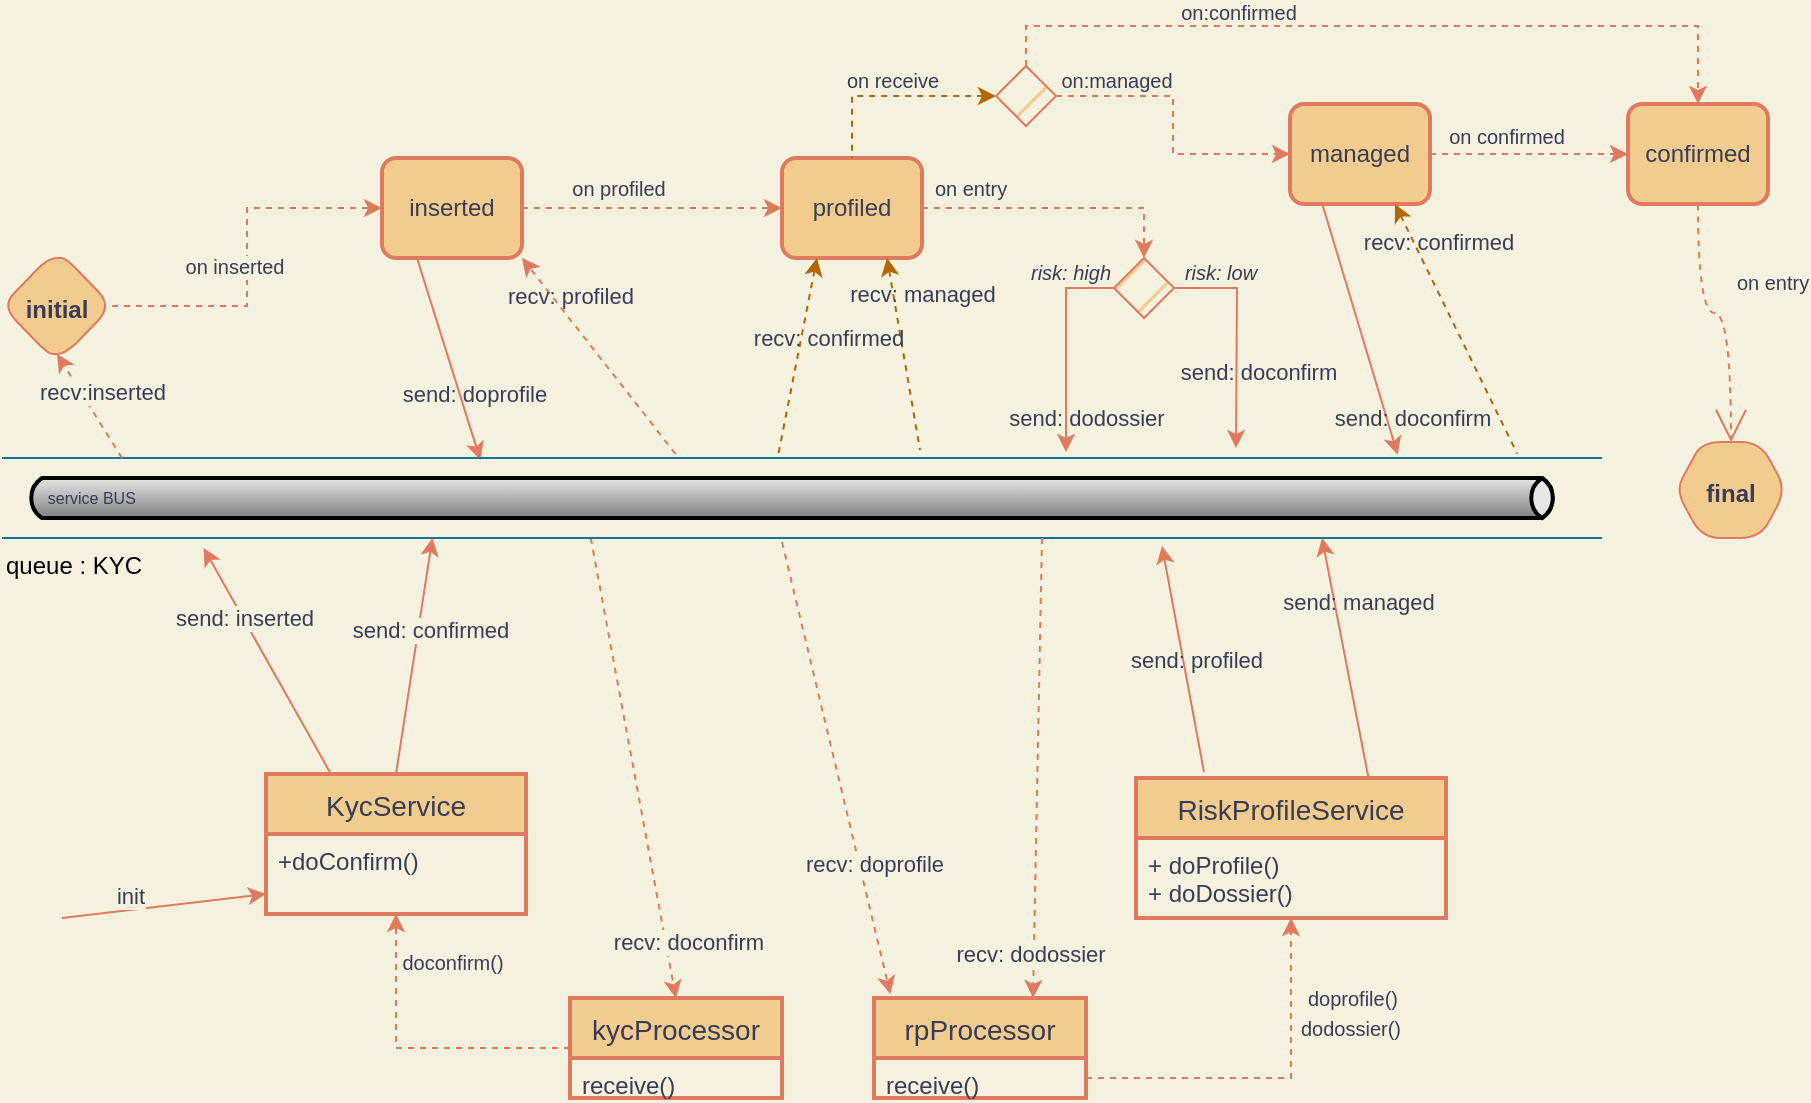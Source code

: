 <mxfile version="20.3.0" type="device"><diagram id="78V2M6TKJt7FCpA5NwxH" name="Pagina-1"><mxGraphModel dx="958" dy="721" grid="0" gridSize="10" guides="1" tooltips="1" connect="1" arrows="1" fold="1" page="1" pageScale="1" pageWidth="827" pageHeight="1169" background="#F4F1DE" math="0" shadow="0"><root><mxCell id="0"/><mxCell id="1" parent="0"/><mxCell id="QeCpXctvnLFa_mf39X-s-19" style="edgeStyle=orthogonalEdgeStyle;rounded=0;orthogonalLoop=1;jettySize=auto;html=1;entryX=0;entryY=0.5;entryDx=0;entryDy=0;dashed=1;strokeColor=#E07A5F;labelBackgroundColor=#F4F1DE;fontColor=#393C56;" edge="1" parent="1" source="QeCpXctvnLFa_mf39X-s-72" target="QeCpXctvnLFa_mf39X-s-2"><mxGeometry relative="1" as="geometry"><mxPoint x="104" y="158" as="sourcePoint"/></mxGeometry></mxCell><mxCell id="QeCpXctvnLFa_mf39X-s-24" value="on inserted" style="edgeLabel;html=1;align=center;verticalAlign=middle;resizable=0;points=[];rounded=0;labelBackgroundColor=#F4F1DE;fontColor=#393C56;fontSize=10;" vertex="1" connectable="0" parent="QeCpXctvnLFa_mf39X-s-19"><mxGeometry x="0.22" y="4" relative="1" as="geometry"><mxPoint x="-3" y="24" as="offset"/></mxGeometry></mxCell><mxCell id="QeCpXctvnLFa_mf39X-s-20" style="edgeStyle=orthogonalEdgeStyle;rounded=0;orthogonalLoop=1;jettySize=auto;html=1;exitX=1;exitY=0.5;exitDx=0;exitDy=0;entryX=0;entryY=0.5;entryDx=0;entryDy=0;dashed=1;strokeColor=#E07A5F;labelBackgroundColor=#F4F1DE;fontColor=#393C56;" edge="1" parent="1" source="QeCpXctvnLFa_mf39X-s-2" target="QeCpXctvnLFa_mf39X-s-3"><mxGeometry relative="1" as="geometry"/></mxCell><mxCell id="QeCpXctvnLFa_mf39X-s-76" value="on profiled" style="edgeLabel;html=1;align=center;verticalAlign=middle;resizable=0;points=[];fontSize=10;fontColor=#393C56;labelBackgroundColor=none;" vertex="1" connectable="0" parent="QeCpXctvnLFa_mf39X-s-20"><mxGeometry x="-0.246" y="1" relative="1" as="geometry"><mxPoint x="-1" y="-9" as="offset"/></mxGeometry></mxCell><mxCell id="QeCpXctvnLFa_mf39X-s-25" style="rounded=0;orthogonalLoop=1;jettySize=auto;html=1;exitX=0.25;exitY=1;exitDx=0;exitDy=0;entryX=0.299;entryY=0.025;entryDx=0;entryDy=0;entryPerimeter=0;strokeColor=#E07A5F;labelBackgroundColor=#F4F1DE;fontColor=#393C56;" edge="1" parent="1" source="QeCpXctvnLFa_mf39X-s-2" target="QeCpXctvnLFa_mf39X-s-7"><mxGeometry relative="1" as="geometry"/></mxCell><mxCell id="QeCpXctvnLFa_mf39X-s-26" value="send: doprofile" style="edgeLabel;html=1;align=center;verticalAlign=middle;resizable=0;points=[];rounded=0;labelBackgroundColor=none;fontColor=#393C56;" vertex="1" connectable="0" parent="QeCpXctvnLFa_mf39X-s-25"><mxGeometry x="0.282" y="-1" relative="1" as="geometry"><mxPoint x="9" y="3" as="offset"/></mxGeometry></mxCell><mxCell id="QeCpXctvnLFa_mf39X-s-2" value="inserted" style="rounded=1;whiteSpace=wrap;html=1;absoluteArcSize=1;arcSize=14;strokeWidth=2;fillColor=#F2CC8F;strokeColor=#E07A5F;fontColor=#393C56;" vertex="1" parent="1"><mxGeometry x="204" y="133" width="70" height="50" as="geometry"/></mxCell><mxCell id="QeCpXctvnLFa_mf39X-s-38" style="edgeStyle=orthogonalEdgeStyle;rounded=0;orthogonalLoop=1;jettySize=auto;html=1;exitX=1;exitY=0.5;exitDx=0;exitDy=0;entryX=0.5;entryY=0;entryDx=0;entryDy=0;dashed=1;strokeColor=#E07A5F;labelBackgroundColor=#F4F1DE;fontColor=#393C56;" edge="1" parent="1" source="QeCpXctvnLFa_mf39X-s-3" target="QeCpXctvnLFa_mf39X-s-37"><mxGeometry relative="1" as="geometry"/></mxCell><mxCell id="QeCpXctvnLFa_mf39X-s-39" value="on entry" style="edgeLabel;html=1;align=center;verticalAlign=middle;resizable=0;points=[];rounded=0;labelBackgroundColor=#F4F1DE;fontColor=#393C56;fontSize=10;" vertex="1" connectable="0" parent="QeCpXctvnLFa_mf39X-s-38"><mxGeometry x="-0.4" y="2" relative="1" as="geometry"><mxPoint x="-17" y="-8" as="offset"/></mxGeometry></mxCell><mxCell id="QeCpXctvnLFa_mf39X-s-3" value="profiled" style="rounded=1;whiteSpace=wrap;html=1;absoluteArcSize=1;arcSize=14;strokeWidth=2;fillColor=#F2CC8F;strokeColor=#E07A5F;fontColor=#393C56;sketch=0;" vertex="1" parent="1"><mxGeometry x="404" y="133" width="70" height="50" as="geometry"/></mxCell><mxCell id="QeCpXctvnLFa_mf39X-s-65" style="edgeStyle=orthogonalEdgeStyle;rounded=0;orthogonalLoop=1;jettySize=auto;html=1;exitX=1;exitY=0.5;exitDx=0;exitDy=0;entryX=0;entryY=0.5;entryDx=0;entryDy=0;dashed=1;strokeColor=#E07A5F;labelBackgroundColor=#F4F1DE;fontColor=#393C56;" edge="1" parent="1" source="QeCpXctvnLFa_mf39X-s-5" target="QeCpXctvnLFa_mf39X-s-6"><mxGeometry relative="1" as="geometry"/></mxCell><mxCell id="QeCpXctvnLFa_mf39X-s-66" value="on confirmed" style="edgeLabel;html=1;align=center;verticalAlign=middle;resizable=0;points=[];rounded=0;labelBackgroundColor=#F4F1DE;fontColor=#393C56;fontSize=10;" vertex="1" connectable="0" parent="QeCpXctvnLFa_mf39X-s-65"><mxGeometry x="-0.275" y="-2" relative="1" as="geometry"><mxPoint x="2" y="-11" as="offset"/></mxGeometry></mxCell><mxCell id="QeCpXctvnLFa_mf39X-s-77" style="rounded=0;orthogonalLoop=1;jettySize=auto;html=1;dashed=1;strokeColor=#b46504;fontSize=10;fontColor=#393C56;endArrow=none;fillColor=#fad7ac;endFill=0;startArrow=classic;startFill=1;exitX=0.75;exitY=1;exitDx=0;exitDy=0;" edge="1" parent="1" source="QeCpXctvnLFa_mf39X-s-3"><mxGeometry relative="1" as="geometry"><mxPoint x="473" y="279" as="targetPoint"/><mxPoint x="473" y="216" as="sourcePoint"/></mxGeometry></mxCell><mxCell id="QeCpXctvnLFa_mf39X-s-78" value="recv: managed" style="edgeLabel;html=1;align=center;verticalAlign=middle;resizable=0;points=[];fontSize=11;fontColor=#393C56;labelBackgroundColor=none;" vertex="1" connectable="0" parent="QeCpXctvnLFa_mf39X-s-77"><mxGeometry x="0.382" y="-10" relative="1" as="geometry"><mxPoint x="16" y="-50" as="offset"/></mxGeometry></mxCell><mxCell id="QeCpXctvnLFa_mf39X-s-5" value="managed" style="rounded=1;whiteSpace=wrap;html=1;absoluteArcSize=1;arcSize=14;strokeWidth=2;fillColor=#F2CC8F;strokeColor=#E07A5F;fontColor=#393C56;" vertex="1" parent="1"><mxGeometry x="658" y="106" width="70" height="50" as="geometry"/></mxCell><mxCell id="QeCpXctvnLFa_mf39X-s-48" style="edgeStyle=orthogonalEdgeStyle;rounded=0;orthogonalLoop=1;jettySize=auto;html=1;exitX=1;exitY=0.5;exitDx=0;exitDy=0;strokeColor=#E07A5F;labelBackgroundColor=#F4F1DE;fontColor=#393C56;" edge="1" parent="1" source="QeCpXctvnLFa_mf39X-s-37"><mxGeometry relative="1" as="geometry"><mxPoint x="631" y="278" as="targetPoint"/></mxGeometry></mxCell><mxCell id="QeCpXctvnLFa_mf39X-s-49" value="send: doconfirm" style="edgeLabel;html=1;align=center;verticalAlign=middle;resizable=0;points=[];rounded=0;labelBackgroundColor=none;fontColor=#393C56;" vertex="1" connectable="0" parent="QeCpXctvnLFa_mf39X-s-48"><mxGeometry x="0.207" y="-2" relative="1" as="geometry"><mxPoint x="12" y="6" as="offset"/></mxGeometry></mxCell><mxCell id="QeCpXctvnLFa_mf39X-s-89" value="risk: low" style="edgeLabel;html=1;align=center;verticalAlign=middle;resizable=0;points=[];fontSize=10;fontColor=#393C56;labelBackgroundColor=none;fontStyle=2" vertex="1" connectable="0" parent="QeCpXctvnLFa_mf39X-s-48"><mxGeometry x="-0.519" relative="1" as="geometry"><mxPoint x="-4" y="-8" as="offset"/></mxGeometry></mxCell><mxCell id="QeCpXctvnLFa_mf39X-s-74" style="edgeStyle=orthogonalEdgeStyle;curved=1;rounded=0;orthogonalLoop=1;jettySize=auto;html=1;exitX=0.5;exitY=1;exitDx=0;exitDy=0;entryX=0.5;entryY=0;entryDx=0;entryDy=0;strokeColor=#E07A5F;fontSize=12;fontColor=#393C56;endArrow=open;startSize=14;endSize=14;fillColor=#F2CC8F;dashed=1;" edge="1" parent="1" source="QeCpXctvnLFa_mf39X-s-6" target="QeCpXctvnLFa_mf39X-s-73"><mxGeometry relative="1" as="geometry"/></mxCell><mxCell id="QeCpXctvnLFa_mf39X-s-75" value="on entry" style="edgeLabel;html=1;align=center;verticalAlign=middle;resizable=0;points=[];fontSize=10;fontColor=#393C56;labelBackgroundColor=none;" vertex="1" connectable="0" parent="QeCpXctvnLFa_mf39X-s-74"><mxGeometry x="-0.338" y="-3" relative="1" as="geometry"><mxPoint x="40" y="-6" as="offset"/></mxGeometry></mxCell><mxCell id="QeCpXctvnLFa_mf39X-s-6" value="confirmed" style="rounded=1;whiteSpace=wrap;html=1;absoluteArcSize=1;arcSize=14;strokeWidth=2;fillColor=#F2CC8F;strokeColor=#E07A5F;fontColor=#393C56;" vertex="1" parent="1"><mxGeometry x="827" y="106" width="70" height="50" as="geometry"/></mxCell><mxCell id="QeCpXctvnLFa_mf39X-s-27" style="edgeStyle=none;rounded=0;orthogonalLoop=1;jettySize=auto;html=1;exitX=0.511;exitY=1.1;exitDx=0;exitDy=0;exitPerimeter=0;entryX=0.5;entryY=0;entryDx=0;entryDy=0;dashed=1;strokeColor=#E07A5F;labelBackgroundColor=#F4F1DE;fontColor=#393C56;" edge="1" parent="1"><mxGeometry relative="1" as="geometry"><mxPoint x="404.0" y="325" as="sourcePoint"/><mxPoint x="458.2" y="551" as="targetPoint"/></mxGeometry></mxCell><mxCell id="QeCpXctvnLFa_mf39X-s-28" value="recv: doprofile" style="edgeLabel;html=1;align=center;verticalAlign=middle;resizable=0;points=[];rounded=0;labelBackgroundColor=#F4F1DE;fontColor=#393C56;" vertex="1" connectable="0" parent="QeCpXctvnLFa_mf39X-s-27"><mxGeometry x="-0.263" y="2" relative="1" as="geometry"><mxPoint x="24" y="78" as="offset"/></mxGeometry></mxCell><mxCell id="QeCpXctvnLFa_mf39X-s-35" style="edgeStyle=none;rounded=0;orthogonalLoop=1;jettySize=auto;html=1;exitX=0.421;exitY=-0.05;exitDx=0;exitDy=0;exitPerimeter=0;entryX=1;entryY=1;entryDx=0;entryDy=0;dashed=1;strokeColor=#E07A5F;labelBackgroundColor=#F4F1DE;fontColor=#393C56;" edge="1" parent="1" source="QeCpXctvnLFa_mf39X-s-7" target="QeCpXctvnLFa_mf39X-s-2"><mxGeometry relative="1" as="geometry"/></mxCell><mxCell id="QeCpXctvnLFa_mf39X-s-36" value="recv: profiled" style="edgeLabel;html=1;align=center;verticalAlign=middle;resizable=0;points=[];rounded=0;labelBackgroundColor=none;fontColor=#393C56;" vertex="1" connectable="0" parent="QeCpXctvnLFa_mf39X-s-35"><mxGeometry x="-0.515" y="-1" relative="1" as="geometry"><mxPoint x="-35" y="-55" as="offset"/></mxGeometry></mxCell><mxCell id="QeCpXctvnLFa_mf39X-s-53" style="rounded=0;orthogonalLoop=1;jettySize=auto;html=1;exitX=0.368;exitY=1;exitDx=0;exitDy=0;exitPerimeter=0;entryX=0.5;entryY=0;entryDx=0;entryDy=0;dashed=1;strokeColor=#E07A5F;labelBackgroundColor=#F4F1DE;fontColor=#393C56;" edge="1" parent="1" source="QeCpXctvnLFa_mf39X-s-7" target="QeCpXctvnLFa_mf39X-s-50"><mxGeometry relative="1" as="geometry"/></mxCell><mxCell id="QeCpXctvnLFa_mf39X-s-54" value="recv: doconfirm" style="edgeLabel;html=1;align=center;verticalAlign=middle;resizable=0;points=[];rounded=0;labelBackgroundColor=#F4F1DE;fontColor=#393C56;" vertex="1" connectable="0" parent="QeCpXctvnLFa_mf39X-s-53"><mxGeometry x="0.259" y="1" relative="1" as="geometry"><mxPoint x="21" y="57" as="offset"/></mxGeometry></mxCell><mxCell id="QeCpXctvnLFa_mf39X-s-7" value="queue : KYC" style="verticalLabelPosition=bottom;verticalAlign=top;html=1;shape=mxgraph.flowchart.parallel_mode;pointerEvents=1;align=left;fillColor=#b1ddf0;strokeColor=#10739e;fillStyle=hatch;rounded=0;" vertex="1" parent="1"><mxGeometry x="14" y="283" width="800" height="40" as="geometry"/></mxCell><mxCell id="QeCpXctvnLFa_mf39X-s-55" style="edgeStyle=none;rounded=0;orthogonalLoop=1;jettySize=auto;html=1;exitX=0.5;exitY=0;exitDx=0;exitDy=0;entryX=0.269;entryY=1;entryDx=0;entryDy=0;entryPerimeter=0;strokeColor=#E07A5F;labelBackgroundColor=#F4F1DE;fontColor=#393C56;" edge="1" parent="1" source="QeCpXctvnLFa_mf39X-s-8" target="QeCpXctvnLFa_mf39X-s-7"><mxGeometry relative="1" as="geometry"/></mxCell><mxCell id="QeCpXctvnLFa_mf39X-s-56" value="send: confirmed" style="edgeLabel;html=1;align=center;verticalAlign=middle;resizable=0;points=[];rounded=0;labelBackgroundColor=#F4F1DE;fontColor=#393C56;" vertex="1" connectable="0" parent="QeCpXctvnLFa_mf39X-s-55"><mxGeometry x="-0.267" y="-1" relative="1" as="geometry"><mxPoint x="9" y="-29" as="offset"/></mxGeometry></mxCell><mxCell id="QeCpXctvnLFa_mf39X-s-8" value="KycService" style="swimlane;childLayout=stackLayout;horizontal=1;startSize=30;horizontalStack=0;rounded=0;fontSize=14;fontStyle=0;strokeWidth=2;resizeParent=0;resizeLast=1;shadow=0;dashed=0;align=center;fillColor=#F2CC8F;strokeColor=#E07A5F;fontColor=#393C56;" vertex="1" parent="1"><mxGeometry x="146" y="441" width="130" height="70" as="geometry"/></mxCell><mxCell id="QeCpXctvnLFa_mf39X-s-9" value="+doConfirm()" style="align=left;strokeColor=none;fillColor=none;spacingLeft=4;fontSize=12;verticalAlign=top;resizable=0;rotatable=0;part=1;rounded=0;fontColor=#393C56;" vertex="1" parent="QeCpXctvnLFa_mf39X-s-8"><mxGeometry y="30" width="130" height="40" as="geometry"/></mxCell><mxCell id="QeCpXctvnLFa_mf39X-s-32" style="rounded=0;orthogonalLoop=1;jettySize=auto;html=1;entryX=0.725;entryY=1.1;entryDx=0;entryDy=0;entryPerimeter=0;strokeColor=#E07A5F;labelBackgroundColor=#F4F1DE;fontColor=#393C56;" edge="1" parent="1" target="QeCpXctvnLFa_mf39X-s-7"><mxGeometry relative="1" as="geometry"><mxPoint x="615" y="440" as="sourcePoint"/></mxGeometry></mxCell><mxCell id="QeCpXctvnLFa_mf39X-s-34" value="send: profiled" style="edgeLabel;html=1;align=center;verticalAlign=middle;resizable=0;points=[];rounded=0;labelBackgroundColor=none;fontColor=#393C56;" vertex="1" connectable="0" parent="QeCpXctvnLFa_mf39X-s-32"><mxGeometry x="-0.769" y="-3" relative="1" as="geometry"><mxPoint x="-5" y="-42" as="offset"/></mxGeometry></mxCell><mxCell id="QeCpXctvnLFa_mf39X-s-11" value="RiskProfileService" style="swimlane;childLayout=stackLayout;horizontal=1;startSize=30;horizontalStack=0;rounded=0;fontSize=14;fontStyle=0;strokeWidth=2;resizeParent=0;resizeLast=1;shadow=0;dashed=0;align=center;fillColor=#F2CC8F;strokeColor=#E07A5F;fontColor=#393C56;" vertex="1" parent="1"><mxGeometry x="581" y="443" width="155" height="70" as="geometry"/></mxCell><mxCell id="QeCpXctvnLFa_mf39X-s-12" value="+ doProfile()&#10;+ doDossier()" style="align=left;strokeColor=none;fillColor=none;spacingLeft=4;fontSize=12;verticalAlign=top;resizable=0;rotatable=0;part=1;rounded=0;fontColor=#393C56;" vertex="1" parent="QeCpXctvnLFa_mf39X-s-11"><mxGeometry y="30" width="155" height="40" as="geometry"/></mxCell><mxCell id="QeCpXctvnLFa_mf39X-s-13" value="" style="endArrow=classic;html=1;rounded=0;exitX=0.25;exitY=0;exitDx=0;exitDy=0;entryX=0.126;entryY=1.125;entryDx=0;entryDy=0;entryPerimeter=0;labelBackgroundColor=#F4F1DE;strokeColor=#E07A5F;fontColor=#393C56;" edge="1" parent="1" source="QeCpXctvnLFa_mf39X-s-8" target="QeCpXctvnLFa_mf39X-s-7"><mxGeometry width="50" height="50" relative="1" as="geometry"><mxPoint x="474" y="473" as="sourcePoint"/><mxPoint x="524" y="423" as="targetPoint"/></mxGeometry></mxCell><mxCell id="QeCpXctvnLFa_mf39X-s-17" value="send: inserted" style="edgeLabel;html=1;align=center;verticalAlign=middle;resizable=0;points=[];rounded=0;labelBackgroundColor=#F4F1DE;fontColor=#393C56;" vertex="1" connectable="0" parent="QeCpXctvnLFa_mf39X-s-13"><mxGeometry x="0.389" relative="1" as="geometry"><mxPoint as="offset"/></mxGeometry></mxCell><mxCell id="QeCpXctvnLFa_mf39X-s-15" value="" style="endArrow=classic;html=1;rounded=0;entryX=0;entryY=0.75;entryDx=0;entryDy=0;labelBackgroundColor=#F4F1DE;strokeColor=#E07A5F;fontColor=#393C56;" edge="1" parent="1" target="QeCpXctvnLFa_mf39X-s-9"><mxGeometry width="50" height="50" relative="1" as="geometry"><mxPoint x="44" y="513" as="sourcePoint"/><mxPoint x="524" y="423" as="targetPoint"/></mxGeometry></mxCell><mxCell id="QeCpXctvnLFa_mf39X-s-16" value="init" style="edgeLabel;html=1;align=center;verticalAlign=middle;resizable=0;points=[];rounded=0;labelBackgroundColor=#F4F1DE;fontColor=#393C56;" vertex="1" connectable="0" parent="QeCpXctvnLFa_mf39X-s-15"><mxGeometry x="-0.338" y="-3" relative="1" as="geometry"><mxPoint y="-10" as="offset"/></mxGeometry></mxCell><mxCell id="QeCpXctvnLFa_mf39X-s-18" value="" style="endArrow=classic;html=1;rounded=0;exitX=0.075;exitY=0;exitDx=0;exitDy=0;exitPerimeter=0;entryX=0.5;entryY=1;entryDx=0;entryDy=0;dashed=1;strokeColor=#E07A5F;labelBackgroundColor=#F4F1DE;fontColor=#393C56;" edge="1" parent="1" source="QeCpXctvnLFa_mf39X-s-7" target="QeCpXctvnLFa_mf39X-s-72"><mxGeometry width="50" height="50" relative="1" as="geometry"><mxPoint x="474" y="473" as="sourcePoint"/><mxPoint x="65.5" y="183" as="targetPoint"/></mxGeometry></mxCell><mxCell id="QeCpXctvnLFa_mf39X-s-23" value="recv:inserted" style="edgeLabel;html=1;align=center;verticalAlign=middle;resizable=0;points=[];rounded=0;labelBackgroundColor=#F4F1DE;fontColor=#393C56;" vertex="1" connectable="0" parent="QeCpXctvnLFa_mf39X-s-18"><mxGeometry x="-0.386" y="-4" relative="1" as="geometry"><mxPoint x="-4" y="-15" as="offset"/></mxGeometry></mxCell><mxCell id="QeCpXctvnLFa_mf39X-s-29" value="rpProcessor" style="swimlane;childLayout=stackLayout;horizontal=1;startSize=30;horizontalStack=0;rounded=0;fontSize=14;fontStyle=0;strokeWidth=2;resizeParent=0;resizeLast=1;shadow=0;dashed=0;align=center;fillColor=#F2CC8F;strokeColor=#E07A5F;fontColor=#393C56;" vertex="1" parent="1"><mxGeometry x="450" y="553" width="106" height="50" as="geometry"/></mxCell><mxCell id="QeCpXctvnLFa_mf39X-s-30" value="receive()" style="align=left;strokeColor=none;fillColor=none;spacingLeft=4;fontSize=12;verticalAlign=top;resizable=0;rotatable=0;part=1;rounded=0;fontColor=#393C56;" vertex="1" parent="QeCpXctvnLFa_mf39X-s-29"><mxGeometry y="30" width="106" height="20" as="geometry"/></mxCell><mxCell id="QeCpXctvnLFa_mf39X-s-31" style="edgeStyle=orthogonalEdgeStyle;rounded=0;orthogonalLoop=1;jettySize=auto;html=1;exitX=1;exitY=0.5;exitDx=0;exitDy=0;entryX=0.5;entryY=1;entryDx=0;entryDy=0;dashed=1;strokeColor=#E07A5F;labelBackgroundColor=#F4F1DE;fontColor=#393C56;" edge="1" parent="1" source="QeCpXctvnLFa_mf39X-s-30" target="QeCpXctvnLFa_mf39X-s-12"><mxGeometry relative="1" as="geometry"/></mxCell><mxCell id="QeCpXctvnLFa_mf39X-s-59" value="doprofile()" style="edgeLabel;html=1;align=center;verticalAlign=middle;resizable=0;points=[];rounded=0;labelBackgroundColor=#F4F1DE;fontColor=#393C56;fontSize=10;" vertex="1" connectable="0" parent="QeCpXctvnLFa_mf39X-s-31"><mxGeometry x="0.625" relative="1" as="geometry"><mxPoint x="30" y="6" as="offset"/></mxGeometry></mxCell><mxCell id="QeCpXctvnLFa_mf39X-s-60" value="dodossier()" style="edgeLabel;html=1;align=center;verticalAlign=middle;resizable=0;points=[];rounded=0;labelBackgroundColor=#F4F1DE;fontColor=#393C56;fontSize=10;" vertex="1" connectable="0" parent="QeCpXctvnLFa_mf39X-s-31"><mxGeometry x="-0.306" y="1" relative="1" as="geometry"><mxPoint x="68" y="-24" as="offset"/></mxGeometry></mxCell><mxCell id="QeCpXctvnLFa_mf39X-s-42" style="edgeStyle=orthogonalEdgeStyle;rounded=0;orthogonalLoop=1;jettySize=auto;html=1;exitX=0;exitY=0.5;exitDx=0;exitDy=0;entryX=0.665;entryY=-0.075;entryDx=0;entryDy=0;strokeColor=#E07A5F;labelBackgroundColor=#F4F1DE;fontColor=#393C56;entryPerimeter=0;" edge="1" parent="1" source="QeCpXctvnLFa_mf39X-s-37" target="QeCpXctvnLFa_mf39X-s-7"><mxGeometry relative="1" as="geometry"/></mxCell><mxCell id="QeCpXctvnLFa_mf39X-s-45" value="risk: high" style="edgeLabel;html=1;align=center;verticalAlign=middle;resizable=0;points=[];rounded=0;labelBackgroundColor=#F4F1DE;fontColor=#393C56;fontSize=10;fontStyle=2" vertex="1" connectable="0" parent="QeCpXctvnLFa_mf39X-s-42"><mxGeometry x="-0.179" relative="1" as="geometry"><mxPoint x="2" y="-28" as="offset"/></mxGeometry></mxCell><mxCell id="QeCpXctvnLFa_mf39X-s-80" value="send: dodossier" style="edgeLabel;html=1;align=center;verticalAlign=middle;resizable=0;points=[];fontSize=11;fontColor=#393C56;labelBackgroundColor=none;" vertex="1" connectable="0" parent="QeCpXctvnLFa_mf39X-s-42"><mxGeometry x="0.471" y="-3" relative="1" as="geometry"><mxPoint x="13" y="11" as="offset"/></mxGeometry></mxCell><mxCell id="QeCpXctvnLFa_mf39X-s-37" value="" style="rhombus;whiteSpace=wrap;html=1;fillStyle=hatch;rounded=0;fillColor=#F2CC8F;strokeColor=#E07A5F;fontColor=#393C56;" vertex="1" parent="1"><mxGeometry x="570" y="183" width="30" height="30" as="geometry"/></mxCell><mxCell id="QeCpXctvnLFa_mf39X-s-52" style="edgeStyle=orthogonalEdgeStyle;rounded=0;orthogonalLoop=1;jettySize=auto;html=1;exitX=0;exitY=0.5;exitDx=0;exitDy=0;entryX=0.5;entryY=1;entryDx=0;entryDy=0;dashed=1;strokeColor=#E07A5F;labelBackgroundColor=#F4F1DE;fontColor=#393C56;" edge="1" parent="1" source="QeCpXctvnLFa_mf39X-s-50" target="QeCpXctvnLFa_mf39X-s-9"><mxGeometry relative="1" as="geometry"/></mxCell><mxCell id="QeCpXctvnLFa_mf39X-s-79" value="doconfirm()" style="edgeLabel;html=1;align=center;verticalAlign=middle;resizable=0;points=[];fontSize=10;fontColor=#393C56;labelBackgroundColor=none;" vertex="1" connectable="0" parent="QeCpXctvnLFa_mf39X-s-52"><mxGeometry x="0.338" y="3" relative="1" as="geometry"><mxPoint x="31" y="-27" as="offset"/></mxGeometry></mxCell><mxCell id="QeCpXctvnLFa_mf39X-s-50" value="kycProcessor" style="swimlane;childLayout=stackLayout;horizontal=1;startSize=30;horizontalStack=0;rounded=0;fontSize=14;fontStyle=0;strokeWidth=2;resizeParent=0;resizeLast=1;shadow=0;dashed=0;align=center;fillColor=#F2CC8F;strokeColor=#E07A5F;fontColor=#393C56;" vertex="1" parent="1"><mxGeometry x="298" y="553" width="106" height="50" as="geometry"/></mxCell><mxCell id="QeCpXctvnLFa_mf39X-s-51" value="receive()" style="align=left;strokeColor=none;fillColor=none;spacingLeft=4;fontSize=12;verticalAlign=top;resizable=0;rotatable=0;part=1;rounded=0;fontColor=#393C56;" vertex="1" parent="QeCpXctvnLFa_mf39X-s-50"><mxGeometry y="30" width="106" height="20" as="geometry"/></mxCell><mxCell id="QeCpXctvnLFa_mf39X-s-57" style="edgeStyle=none;rounded=0;orthogonalLoop=1;jettySize=auto;html=1;exitX=0.65;exitY=1;exitDx=0;exitDy=0;exitPerimeter=0;entryX=0.75;entryY=0;entryDx=0;entryDy=0;dashed=1;strokeColor=#E07A5F;labelBackgroundColor=#F4F1DE;fontColor=#393C56;" edge="1" parent="1" source="QeCpXctvnLFa_mf39X-s-7" target="QeCpXctvnLFa_mf39X-s-29"><mxGeometry relative="1" as="geometry"><mxPoint x="496.8" y="334" as="sourcePoint"/><mxPoint x="487" y="563" as="targetPoint"/></mxGeometry></mxCell><mxCell id="QeCpXctvnLFa_mf39X-s-58" value="recv: dodossier" style="edgeLabel;html=1;align=center;verticalAlign=middle;resizable=0;points=[];rounded=0;labelBackgroundColor=#F4F1DE;fontColor=#393C56;" vertex="1" connectable="0" parent="QeCpXctvnLFa_mf39X-s-57"><mxGeometry x="-0.263" y="2" relative="1" as="geometry"><mxPoint x="-7" y="123" as="offset"/></mxGeometry></mxCell><mxCell id="QeCpXctvnLFa_mf39X-s-61" style="rounded=0;orthogonalLoop=1;jettySize=auto;html=1;entryX=0.825;entryY=1;entryDx=0;entryDy=0;entryPerimeter=0;strokeColor=#E07A5F;labelBackgroundColor=#F4F1DE;fontColor=#393C56;exitX=0.75;exitY=0;exitDx=0;exitDy=0;" edge="1" parent="1" source="QeCpXctvnLFa_mf39X-s-11" target="QeCpXctvnLFa_mf39X-s-7"><mxGeometry relative="1" as="geometry"><mxPoint x="664" y="443" as="sourcePoint"/><mxPoint x="604" y="337" as="targetPoint"/></mxGeometry></mxCell><mxCell id="QeCpXctvnLFa_mf39X-s-62" value="send: managed" style="edgeLabel;html=1;align=center;verticalAlign=middle;resizable=0;points=[];rounded=0;labelBackgroundColor=none;fontColor=#393C56;" vertex="1" connectable="0" parent="QeCpXctvnLFa_mf39X-s-61"><mxGeometry x="-0.769" y="-3" relative="1" as="geometry"><mxPoint x="-6" y="-74" as="offset"/></mxGeometry></mxCell><mxCell id="QeCpXctvnLFa_mf39X-s-67" value="&amp;nbsp; &amp;nbsp; service BUS" style="strokeWidth=2;strokeColor=#000000;dashed=0;align=left;html=1;fontSize=8;shape=mxgraph.eip.messageChannel;rounded=1;shadow=0;glass=0;sketch=0;fontColor=#393C56;fillColor=#F2CC8F;gradientColor=none;" vertex="1" parent="1"><mxGeometry x="26" y="293" width="766" height="20" as="geometry"/></mxCell><mxCell id="QeCpXctvnLFa_mf39X-s-72" value="&lt;font size=&quot;1&quot; style=&quot;&quot;&gt;&lt;b style=&quot;font-size: 12px;&quot;&gt;initial&lt;/b&gt;&lt;/font&gt;" style="shape=hexagon;perimeter=hexagonPerimeter2;whiteSpace=wrap;html=1;fixedSize=1;rounded=1;shadow=0;glass=0;sketch=0;strokeColor=#E07A5F;fontSize=16;fontColor=#393C56;fillColor=#F2CC8F;gradientColor=none;size=23;" vertex="1" parent="1"><mxGeometry x="14" y="183" width="55" height="48" as="geometry"/></mxCell><mxCell id="QeCpXctvnLFa_mf39X-s-73" value="&lt;font size=&quot;1&quot; style=&quot;&quot;&gt;&lt;b style=&quot;font-size: 12px;&quot;&gt;final&lt;/b&gt;&lt;/font&gt;" style="shape=hexagon;perimeter=hexagonPerimeter2;whiteSpace=wrap;html=1;fixedSize=1;rounded=1;shadow=0;glass=0;sketch=0;strokeColor=#E07A5F;fontSize=16;fontColor=#393C56;fillColor=#F2CC8F;gradientColor=none;size=13;" vertex="1" parent="1"><mxGeometry x="851" y="275" width="55" height="48" as="geometry"/></mxCell><mxCell id="QeCpXctvnLFa_mf39X-s-81" style="rounded=0;orthogonalLoop=1;jettySize=auto;html=1;dashed=1;strokeColor=#b46504;fontSize=10;fontColor=#393C56;endArrow=none;fillColor=#fad7ac;endFill=0;startArrow=classic;startFill=1;entryX=0.5;entryY=0;entryDx=0;entryDy=0;edgeStyle=orthogonalEdgeStyle;exitX=0;exitY=0.5;exitDx=0;exitDy=0;" edge="1" parent="1" source="QeCpXctvnLFa_mf39X-s-96" target="QeCpXctvnLFa_mf39X-s-3"><mxGeometry relative="1" as="geometry"><mxPoint x="659" y="157" as="targetPoint"/><mxPoint x="631" y="172.5" as="sourcePoint"/></mxGeometry></mxCell><mxCell id="QeCpXctvnLFa_mf39X-s-107" value="on receive" style="edgeLabel;html=1;align=center;verticalAlign=middle;resizable=0;points=[];fontSize=10;fontColor=#393C56;labelBackgroundColor=none;" vertex="1" connectable="0" parent="QeCpXctvnLFa_mf39X-s-81"><mxGeometry x="0.016" y="1" relative="1" as="geometry"><mxPoint y="-9" as="offset"/></mxGeometry></mxCell><mxCell id="QeCpXctvnLFa_mf39X-s-86" style="rounded=0;orthogonalLoop=1;jettySize=auto;html=1;dashed=1;strokeColor=#b46504;fontSize=10;fontColor=#393C56;endArrow=none;fillColor=#fad7ac;endFill=0;entryX=0.485;entryY=-0.025;entryDx=0;entryDy=0;entryPerimeter=0;startArrow=classic;startFill=1;exitX=0.25;exitY=1;exitDx=0;exitDy=0;" edge="1" parent="1" source="QeCpXctvnLFa_mf39X-s-3" target="QeCpXctvnLFa_mf39X-s-7"><mxGeometry relative="1" as="geometry"><mxPoint x="498.4" y="290" as="targetPoint"/><mxPoint x="363" y="202" as="sourcePoint"/></mxGeometry></mxCell><mxCell id="QeCpXctvnLFa_mf39X-s-87" value="recv: confirmed" style="edgeLabel;html=1;align=center;verticalAlign=middle;resizable=0;points=[];fontSize=11;fontColor=#393C56;labelBackgroundColor=none;" vertex="1" connectable="0" parent="QeCpXctvnLFa_mf39X-s-86"><mxGeometry x="0.382" y="-10" relative="1" as="geometry"><mxPoint x="28" y="-27" as="offset"/></mxGeometry></mxCell><mxCell id="QeCpXctvnLFa_mf39X-s-97" style="edgeStyle=orthogonalEdgeStyle;rounded=0;orthogonalLoop=1;jettySize=auto;html=1;exitX=1;exitY=0.5;exitDx=0;exitDy=0;dashed=1;strokeColor=#E07A5F;strokeWidth=1;fontSize=10;fontColor=#393C56;startArrow=none;startFill=0;endArrow=classic;endFill=1;fillColor=#F2CC8F;" edge="1" parent="1" source="QeCpXctvnLFa_mf39X-s-96" target="QeCpXctvnLFa_mf39X-s-5"><mxGeometry relative="1" as="geometry"/></mxCell><mxCell id="QeCpXctvnLFa_mf39X-s-98" value="on:managed" style="edgeLabel;html=1;align=center;verticalAlign=middle;resizable=0;points=[];fontSize=10;fontColor=#393C56;labelBackgroundColor=none;" vertex="1" connectable="0" parent="QeCpXctvnLFa_mf39X-s-97"><mxGeometry x="-0.444" relative="1" as="geometry"><mxPoint x="-11" y="-8" as="offset"/></mxGeometry></mxCell><mxCell id="QeCpXctvnLFa_mf39X-s-99" style="edgeStyle=orthogonalEdgeStyle;rounded=0;orthogonalLoop=1;jettySize=auto;html=1;dashed=1;strokeColor=#E07A5F;strokeWidth=1;fontSize=10;fontColor=#393C56;startArrow=none;startFill=0;endArrow=classic;endFill=1;fillColor=#F2CC8F;entryX=0.5;entryY=0;entryDx=0;entryDy=0;exitX=0.5;exitY=0;exitDx=0;exitDy=0;" edge="1" parent="1" source="QeCpXctvnLFa_mf39X-s-96" target="QeCpXctvnLFa_mf39X-s-6"><mxGeometry relative="1" as="geometry"><mxPoint x="900" y="56" as="targetPoint"/></mxGeometry></mxCell><mxCell id="QeCpXctvnLFa_mf39X-s-100" value="on:confirmed" style="edgeLabel;html=1;align=center;verticalAlign=middle;resizable=0;points=[];fontSize=10;fontColor=#393C56;labelBackgroundColor=none;" vertex="1" connectable="0" parent="QeCpXctvnLFa_mf39X-s-99"><mxGeometry x="-0.766" y="1" relative="1" as="geometry"><mxPoint x="80" y="-6" as="offset"/></mxGeometry></mxCell><mxCell id="QeCpXctvnLFa_mf39X-s-96" value="" style="rhombus;whiteSpace=wrap;html=1;fillStyle=hatch;rounded=0;fillColor=#F2CC8F;strokeColor=#E07A5F;fontColor=#393C56;" vertex="1" parent="1"><mxGeometry x="511" y="87" width="30" height="30" as="geometry"/></mxCell><mxCell id="QeCpXctvnLFa_mf39X-s-101" style="rounded=0;orthogonalLoop=1;jettySize=auto;html=1;dashed=1;strokeColor=#b46504;fontSize=10;fontColor=#393C56;endArrow=none;fillColor=#fad7ac;endFill=0;entryX=0.947;entryY=-0.054;entryDx=0;entryDy=0;entryPerimeter=0;startArrow=classic;startFill=1;exitX=0.75;exitY=1;exitDx=0;exitDy=0;" edge="1" parent="1" source="QeCpXctvnLFa_mf39X-s-5" target="QeCpXctvnLFa_mf39X-s-7"><mxGeometry relative="1" as="geometry"><mxPoint x="412" y="292" as="targetPoint"/><mxPoint x="431.5" y="193" as="sourcePoint"/></mxGeometry></mxCell><mxCell id="QeCpXctvnLFa_mf39X-s-102" value="recv: confirmed" style="edgeLabel;html=1;align=center;verticalAlign=middle;resizable=0;points=[];fontSize=11;fontColor=#393C56;labelBackgroundColor=none;" vertex="1" connectable="0" parent="QeCpXctvnLFa_mf39X-s-101"><mxGeometry x="0.382" y="-10" relative="1" as="geometry"><mxPoint x="-12" y="-72" as="offset"/></mxGeometry></mxCell><mxCell id="QeCpXctvnLFa_mf39X-s-103" style="rounded=0;orthogonalLoop=1;jettySize=auto;html=1;exitX=0.25;exitY=1;exitDx=0;exitDy=0;strokeColor=#E07A5F;labelBackgroundColor=#F4F1DE;fontColor=#393C56;entryX=0.874;entryY=-0.042;entryDx=0;entryDy=0;entryPerimeter=0;" edge="1" parent="1"><mxGeometry relative="1" as="geometry"><mxPoint x="674.15" y="156" as="sourcePoint"/><mxPoint x="711.85" y="281.32" as="targetPoint"/></mxGeometry></mxCell><mxCell id="QeCpXctvnLFa_mf39X-s-104" value="send: doconfirm" style="edgeLabel;html=1;align=center;verticalAlign=middle;resizable=0;points=[];rounded=0;labelBackgroundColor=none;fontColor=#393C56;" vertex="1" connectable="0" parent="QeCpXctvnLFa_mf39X-s-103"><mxGeometry x="0.207" y="-2" relative="1" as="geometry"><mxPoint x="24" y="31" as="offset"/></mxGeometry></mxCell></root></mxGraphModel></diagram></mxfile>